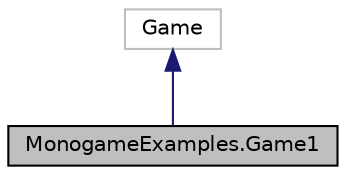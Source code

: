 digraph "MonogameExamples.Game1"
{
 // LATEX_PDF_SIZE
  edge [fontname="Helvetica",fontsize="10",labelfontname="Helvetica",labelfontsize="10"];
  node [fontname="Helvetica",fontsize="10",shape=record];
  Node1 [label="MonogameExamples.Game1",height=0.2,width=0.4,color="black", fillcolor="grey75", style="filled", fontcolor="black",tooltip="The main game class."];
  Node2 -> Node1 [dir="back",color="midnightblue",fontsize="10",style="solid",fontname="Helvetica"];
  Node2 [label="Game",height=0.2,width=0.4,color="grey75", fillcolor="white", style="filled",tooltip=" "];
}
